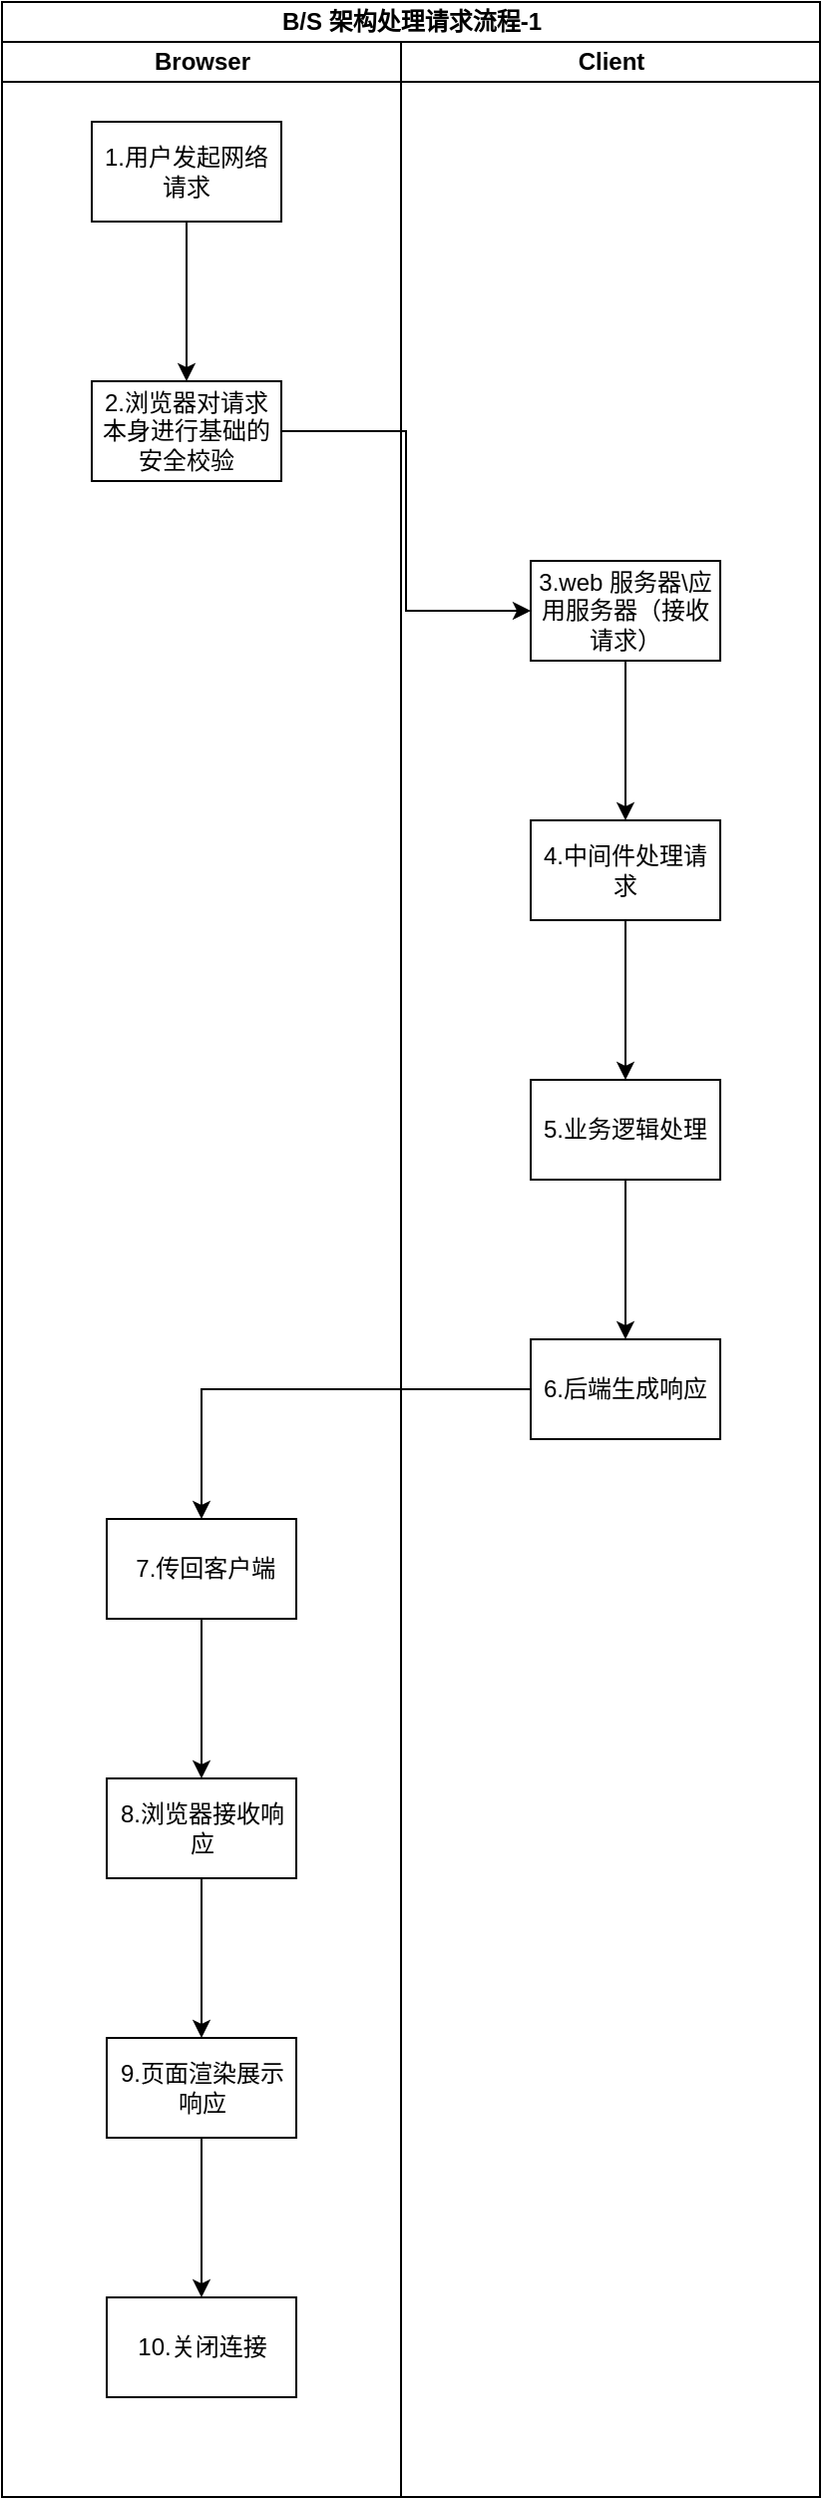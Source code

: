 <mxfile version="22.1.0" type="github">
  <diagram name="第 1 页" id="FAyUFn2e7fBtsLNv__-W">
    <mxGraphModel dx="784" dy="1156" grid="1" gridSize="10" guides="1" tooltips="1" connect="1" arrows="1" fold="1" page="1" pageScale="1" pageWidth="827" pageHeight="1169" math="0" shadow="0">
      <root>
        <mxCell id="0" />
        <mxCell id="1" parent="0" />
        <mxCell id="vWt1AxHRCIkOiTMBFrqf-1" value="&lt;div data-t=&quot;flow&quot; data-processon-v=&quot;{&amp;quot;list&amp;quot;:[{&amp;quot;id&amp;quot;:&amp;quot;FkGOhotNhd171512&amp;quot;,&amp;quot;name&amp;quot;:&amp;quot;verticalPool&amp;quot;,&amp;quot;title&amp;quot;:&amp;quot;泳池(垂直)&amp;quot;,&amp;quot;category&amp;quot;:&amp;quot;lane&amp;quot;,&amp;quot;group&amp;quot;:&amp;quot;XKlkBoxxgi490683&amp;quot;,&amp;quot;groupName&amp;quot;:null,&amp;quot;locked&amp;quot;:false,&amp;quot;link&amp;quot;:&amp;quot;&amp;quot;,&amp;quot;children&amp;quot;:[],&amp;quot;parent&amp;quot;:&amp;quot;&amp;quot;,&amp;quot;resizeDir&amp;quot;:[&amp;quot;l&amp;quot;,&amp;quot;b&amp;quot;,&amp;quot;r&amp;quot;],&amp;quot;attribute&amp;quot;:{&amp;quot;container&amp;quot;:true,&amp;quot;visible&amp;quot;:true,&amp;quot;rotatable&amp;quot;:false,&amp;quot;linkable&amp;quot;:false,&amp;quot;collapsable&amp;quot;:false,&amp;quot;collapsed&amp;quot;:false,&amp;quot;fixedLink&amp;quot;:false,&amp;quot;markerOffset&amp;quot;:5},&amp;quot;dataAttributes&amp;quot;:[],&amp;quot;props&amp;quot;:{&amp;quot;x&amp;quot;:191,&amp;quot;y&amp;quot;:99,&amp;quot;w&amp;quot;:250,&amp;quot;h&amp;quot;:1208,&amp;quot;zindex&amp;quot;:-1,&amp;quot;angle&amp;quot;:0,&amp;quot;height&amp;quot;:[40]},&amp;quot;shapeStyle&amp;quot;:{&amp;quot;alpha&amp;quot;:1},&amp;quot;lineStyle&amp;quot;:{&amp;quot;lineWidth&amp;quot;:1.5},&amp;quot;fillStyle&amp;quot;:{},&amp;quot;theme&amp;quot;:{},&amp;quot;path&amp;quot;:[{&amp;quot;fillStyle&amp;quot;:{&amp;quot;type&amp;quot;:&amp;quot;none&amp;quot;},&amp;quot;lineStyle&amp;quot;:{&amp;quot;lineStyle&amp;quot;:&amp;quot;solid&amp;quot;},&amp;quot;actions&amp;quot;:[{&amp;quot;action&amp;quot;:&amp;quot;move&amp;quot;,&amp;quot;x&amp;quot;:&amp;quot;0&amp;quot;,&amp;quot;y&amp;quot;:&amp;quot;0&amp;quot;},{&amp;quot;action&amp;quot;:&amp;quot;line&amp;quot;,&amp;quot;x&amp;quot;:&amp;quot;w&amp;quot;,&amp;quot;y&amp;quot;:&amp;quot;0&amp;quot;},{&amp;quot;action&amp;quot;:&amp;quot;line&amp;quot;,&amp;quot;x&amp;quot;:&amp;quot;w&amp;quot;,&amp;quot;y&amp;quot;:&amp;quot;h&amp;quot;},{&amp;quot;action&amp;quot;:&amp;quot;line&amp;quot;,&amp;quot;x&amp;quot;:&amp;quot;0&amp;quot;,&amp;quot;y&amp;quot;:&amp;quot;h&amp;quot;},{&amp;quot;action&amp;quot;:&amp;quot;close&amp;quot;}]},{&amp;quot;lineStyle&amp;quot;:{&amp;quot;lineStyle&amp;quot;:&amp;quot;solid&amp;quot;},&amp;quot;actions&amp;quot;:[{&amp;quot;action&amp;quot;:&amp;quot;move&amp;quot;,&amp;quot;x&amp;quot;:0,&amp;quot;y&amp;quot;:0},{&amp;quot;action&amp;quot;:&amp;quot;line&amp;quot;,&amp;quot;x&amp;quot;:&amp;quot;w&amp;quot;,&amp;quot;y&amp;quot;:0},{&amp;quot;action&amp;quot;:&amp;quot;line&amp;quot;,&amp;quot;x&amp;quot;:&amp;quot;w&amp;quot;,&amp;quot;y&amp;quot;:&amp;quot;height[0]&amp;quot;},{&amp;quot;action&amp;quot;:&amp;quot;line&amp;quot;,&amp;quot;x&amp;quot;:0,&amp;quot;y&amp;quot;:&amp;quot;height[0]&amp;quot;},{&amp;quot;action&amp;quot;:&amp;quot;close&amp;quot;}]}],&amp;quot;fontStyle&amp;quot;:{&amp;quot;size&amp;quot;:16},&amp;quot;textBlock&amp;quot;:[{&amp;quot;position&amp;quot;:{&amp;quot;x&amp;quot;:10,&amp;quot;y&amp;quot;:0,&amp;quot;w&amp;quot;:&amp;quot;w-20&amp;quot;,&amp;quot;h&amp;quot;:&amp;quot;height[0]&amp;quot;},&amp;quot;text&amp;quot;:&amp;quot;Browser&amp;quot;}],&amp;quot;anchors&amp;quot;:[]},{&amp;quot;id&amp;quot;:&amp;quot;pvroopLMyv155896&amp;quot;,&amp;quot;name&amp;quot;:&amp;quot;verticalPool&amp;quot;,&amp;quot;title&amp;quot;:&amp;quot;泳池(垂直)&amp;quot;,&amp;quot;category&amp;quot;:&amp;quot;lane&amp;quot;,&amp;quot;group&amp;quot;:&amp;quot;XKlkBoxxgi490683&amp;quot;,&amp;quot;groupName&amp;quot;:null,&amp;quot;locked&amp;quot;:false,&amp;quot;link&amp;quot;:&amp;quot;&amp;quot;,&amp;quot;children&amp;quot;:[],&amp;quot;parent&amp;quot;:&amp;quot;&amp;quot;,&amp;quot;resizeDir&amp;quot;:[&amp;quot;l&amp;quot;,&amp;quot;b&amp;quot;,&amp;quot;r&amp;quot;],&amp;quot;attribute&amp;quot;:{&amp;quot;container&amp;quot;:true,&amp;quot;visible&amp;quot;:true,&amp;quot;rotatable&amp;quot;:false,&amp;quot;linkable&amp;quot;:false,&amp;quot;collapsable&amp;quot;:false,&amp;quot;collapsed&amp;quot;:false,&amp;quot;fixedLink&amp;quot;:false,&amp;quot;markerOffset&amp;quot;:5},&amp;quot;dataAttributes&amp;quot;:[],&amp;quot;props&amp;quot;:{&amp;quot;x&amp;quot;:441,&amp;quot;y&amp;quot;:99,&amp;quot;w&amp;quot;:250,&amp;quot;h&amp;quot;:1208,&amp;quot;zindex&amp;quot;:22,&amp;quot;angle&amp;quot;:0,&amp;quot;height&amp;quot;:[40]},&amp;quot;shapeStyle&amp;quot;:{&amp;quot;alpha&amp;quot;:1},&amp;quot;lineStyle&amp;quot;:{&amp;quot;lineWidth&amp;quot;:1.5},&amp;quot;fillStyle&amp;quot;:{},&amp;quot;theme&amp;quot;:{},&amp;quot;path&amp;quot;:[{&amp;quot;fillStyle&amp;quot;:{&amp;quot;type&amp;quot;:&amp;quot;none&amp;quot;},&amp;quot;lineStyle&amp;quot;:{&amp;quot;lineStyle&amp;quot;:&amp;quot;solid&amp;quot;},&amp;quot;actions&amp;quot;:[{&amp;quot;action&amp;quot;:&amp;quot;move&amp;quot;,&amp;quot;x&amp;quot;:&amp;quot;0&amp;quot;,&amp;quot;y&amp;quot;:&amp;quot;0&amp;quot;},{&amp;quot;action&amp;quot;:&amp;quot;line&amp;quot;,&amp;quot;x&amp;quot;:&amp;quot;w&amp;quot;,&amp;quot;y&amp;quot;:&amp;quot;0&amp;quot;},{&amp;quot;action&amp;quot;:&amp;quot;line&amp;quot;,&amp;quot;x&amp;quot;:&amp;quot;w&amp;quot;,&amp;quot;y&amp;quot;:&amp;quot;h&amp;quot;},{&amp;quot;action&amp;quot;:&amp;quot;line&amp;quot;,&amp;quot;x&amp;quot;:&amp;quot;0&amp;quot;,&amp;quot;y&amp;quot;:&amp;quot;h&amp;quot;},{&amp;quot;action&amp;quot;:&amp;quot;close&amp;quot;}]},{&amp;quot;lineStyle&amp;quot;:{&amp;quot;lineStyle&amp;quot;:&amp;quot;solid&amp;quot;},&amp;quot;actions&amp;quot;:[{&amp;quot;action&amp;quot;:&amp;quot;move&amp;quot;,&amp;quot;x&amp;quot;:0,&amp;quot;y&amp;quot;:0},{&amp;quot;action&amp;quot;:&amp;quot;line&amp;quot;,&amp;quot;x&amp;quot;:&amp;quot;w&amp;quot;,&amp;quot;y&amp;quot;:0},{&amp;quot;action&amp;quot;:&amp;quot;line&amp;quot;,&amp;quot;x&amp;quot;:&amp;quot;w&amp;quot;,&amp;quot;y&amp;quot;:&amp;quot;height[0]&amp;quot;},{&amp;quot;action&amp;quot;:&amp;quot;line&amp;quot;,&amp;quot;x&amp;quot;:0,&amp;quot;y&amp;quot;:&amp;quot;height[0]&amp;quot;},{&amp;quot;action&amp;quot;:&amp;quot;close&amp;quot;}]}],&amp;quot;fontStyle&amp;quot;:{&amp;quot;size&amp;quot;:16},&amp;quot;textBlock&amp;quot;:[{&amp;quot;position&amp;quot;:{&amp;quot;x&amp;quot;:10,&amp;quot;y&amp;quot;:0,&amp;quot;w&amp;quot;:&amp;quot;w-20&amp;quot;,&amp;quot;h&amp;quot;:&amp;quot;height[0]&amp;quot;},&amp;quot;text&amp;quot;:&amp;quot;Server&amp;quot;}],&amp;quot;anchors&amp;quot;:[]}],&amp;quot;client&amp;quot;:&amp;quot;1699689444111qLwxxykDMB661945&amp;quot;}&quot;&gt; &lt;/div&gt;" style="text;whiteSpace=wrap;html=1;" parent="1" vertex="1">
          <mxGeometry x="270" y="120" width="30" height="20" as="geometry" />
        </mxCell>
        <mxCell id="vWt1AxHRCIkOiTMBFrqf-3" value="B/S 架构处理请求流程-1" style="swimlane;childLayout=stackLayout;resizeParent=1;resizeParentMax=0;startSize=20;html=1;" parent="1" vertex="1">
          <mxGeometry x="105" y="120" width="410" height="1250" as="geometry">
            <mxRectangle x="105.0" y="200" width="70" height="30" as="alternateBounds" />
          </mxGeometry>
        </mxCell>
        <mxCell id="vWt1AxHRCIkOiTMBFrqf-4" value="Browser" style="swimlane;startSize=20;html=1;" parent="vWt1AxHRCIkOiTMBFrqf-3" vertex="1">
          <mxGeometry y="20" width="200" height="1230" as="geometry" />
        </mxCell>
        <mxCell id="yihyQql20paWVo90UUa--2" value="" style="edgeStyle=orthogonalEdgeStyle;rounded=0;orthogonalLoop=1;jettySize=auto;html=1;" edge="1" parent="vWt1AxHRCIkOiTMBFrqf-4" source="vWt1AxHRCIkOiTMBFrqf-8" target="yihyQql20paWVo90UUa--1">
          <mxGeometry relative="1" as="geometry" />
        </mxCell>
        <mxCell id="vWt1AxHRCIkOiTMBFrqf-8" value="1.用户发起网络请求" style="rounded=0;whiteSpace=wrap;html=1;" parent="vWt1AxHRCIkOiTMBFrqf-4" vertex="1">
          <mxGeometry x="45" y="40" width="95" height="50" as="geometry" />
        </mxCell>
        <mxCell id="vWt1AxHRCIkOiTMBFrqf-24" value="" style="edgeStyle=orthogonalEdgeStyle;rounded=0;orthogonalLoop=1;jettySize=auto;html=1;" parent="vWt1AxHRCIkOiTMBFrqf-4" source="vWt1AxHRCIkOiTMBFrqf-21" target="vWt1AxHRCIkOiTMBFrqf-23" edge="1">
          <mxGeometry relative="1" as="geometry" />
        </mxCell>
        <mxCell id="vWt1AxHRCIkOiTMBFrqf-21" value="&amp;nbsp;7.传回客户端" style="rounded=0;whiteSpace=wrap;html=1;" parent="vWt1AxHRCIkOiTMBFrqf-4" vertex="1">
          <mxGeometry x="52.5" y="740" width="95" height="50" as="geometry" />
        </mxCell>
        <mxCell id="vWt1AxHRCIkOiTMBFrqf-26" value="" style="edgeStyle=orthogonalEdgeStyle;rounded=0;orthogonalLoop=1;jettySize=auto;html=1;" parent="vWt1AxHRCIkOiTMBFrqf-4" source="vWt1AxHRCIkOiTMBFrqf-23" target="vWt1AxHRCIkOiTMBFrqf-25" edge="1">
          <mxGeometry relative="1" as="geometry" />
        </mxCell>
        <mxCell id="vWt1AxHRCIkOiTMBFrqf-23" value="8.浏览器接收响应" style="rounded=0;whiteSpace=wrap;html=1;" parent="vWt1AxHRCIkOiTMBFrqf-4" vertex="1">
          <mxGeometry x="52.5" y="870" width="95" height="50" as="geometry" />
        </mxCell>
        <mxCell id="vWt1AxHRCIkOiTMBFrqf-28" value="" style="edgeStyle=orthogonalEdgeStyle;rounded=0;orthogonalLoop=1;jettySize=auto;html=1;" parent="vWt1AxHRCIkOiTMBFrqf-4" source="vWt1AxHRCIkOiTMBFrqf-25" target="vWt1AxHRCIkOiTMBFrqf-27" edge="1">
          <mxGeometry relative="1" as="geometry" />
        </mxCell>
        <mxCell id="vWt1AxHRCIkOiTMBFrqf-25" value="9.页面渲染展示响应" style="rounded=0;whiteSpace=wrap;html=1;" parent="vWt1AxHRCIkOiTMBFrqf-4" vertex="1">
          <mxGeometry x="52.5" y="1000" width="95" height="50" as="geometry" />
        </mxCell>
        <mxCell id="vWt1AxHRCIkOiTMBFrqf-27" value="10.关闭连接" style="rounded=0;whiteSpace=wrap;html=1;" parent="vWt1AxHRCIkOiTMBFrqf-4" vertex="1">
          <mxGeometry x="52.5" y="1130" width="95" height="50" as="geometry" />
        </mxCell>
        <mxCell id="yihyQql20paWVo90UUa--1" value="2.浏览器对请求本身进行基础的 安全校验" style="rounded=0;whiteSpace=wrap;html=1;" vertex="1" parent="vWt1AxHRCIkOiTMBFrqf-4">
          <mxGeometry x="45" y="170" width="95" height="50" as="geometry" />
        </mxCell>
        <mxCell id="vWt1AxHRCIkOiTMBFrqf-5" value="Client" style="swimlane;startSize=20;html=1;" parent="vWt1AxHRCIkOiTMBFrqf-3" vertex="1">
          <mxGeometry x="200" y="20" width="210" height="1230" as="geometry" />
        </mxCell>
        <mxCell id="vWt1AxHRCIkOiTMBFrqf-14" value="" style="edgeStyle=orthogonalEdgeStyle;rounded=0;orthogonalLoop=1;jettySize=auto;html=1;" parent="vWt1AxHRCIkOiTMBFrqf-5" source="vWt1AxHRCIkOiTMBFrqf-9" target="vWt1AxHRCIkOiTMBFrqf-13" edge="1">
          <mxGeometry relative="1" as="geometry" />
        </mxCell>
        <mxCell id="vWt1AxHRCIkOiTMBFrqf-9" value="3.web 服务器\应用服务器（接收请求）" style="rounded=0;whiteSpace=wrap;html=1;" parent="vWt1AxHRCIkOiTMBFrqf-5" vertex="1">
          <mxGeometry x="65" y="260" width="95" height="50" as="geometry" />
        </mxCell>
        <mxCell id="vWt1AxHRCIkOiTMBFrqf-18" value="" style="edgeStyle=orthogonalEdgeStyle;rounded=0;orthogonalLoop=1;jettySize=auto;html=1;" parent="vWt1AxHRCIkOiTMBFrqf-5" source="vWt1AxHRCIkOiTMBFrqf-13" target="vWt1AxHRCIkOiTMBFrqf-17" edge="1">
          <mxGeometry relative="1" as="geometry" />
        </mxCell>
        <mxCell id="vWt1AxHRCIkOiTMBFrqf-13" value="4.中间件处理请求" style="rounded=0;whiteSpace=wrap;html=1;" parent="vWt1AxHRCIkOiTMBFrqf-5" vertex="1">
          <mxGeometry x="65" y="390" width="95" height="50" as="geometry" />
        </mxCell>
        <mxCell id="vWt1AxHRCIkOiTMBFrqf-20" value="" style="edgeStyle=orthogonalEdgeStyle;rounded=0;orthogonalLoop=1;jettySize=auto;html=1;" parent="vWt1AxHRCIkOiTMBFrqf-5" source="vWt1AxHRCIkOiTMBFrqf-17" target="vWt1AxHRCIkOiTMBFrqf-19" edge="1">
          <mxGeometry relative="1" as="geometry" />
        </mxCell>
        <mxCell id="vWt1AxHRCIkOiTMBFrqf-17" value="5.业务逻辑处理" style="rounded=0;whiteSpace=wrap;html=1;" parent="vWt1AxHRCIkOiTMBFrqf-5" vertex="1">
          <mxGeometry x="65" y="520" width="95" height="50" as="geometry" />
        </mxCell>
        <mxCell id="vWt1AxHRCIkOiTMBFrqf-19" value="6.后端生成响应" style="rounded=0;whiteSpace=wrap;html=1;" parent="vWt1AxHRCIkOiTMBFrqf-5" vertex="1">
          <mxGeometry x="65" y="650" width="95" height="50" as="geometry" />
        </mxCell>
        <mxCell id="vWt1AxHRCIkOiTMBFrqf-22" value="" style="edgeStyle=orthogonalEdgeStyle;rounded=0;orthogonalLoop=1;jettySize=auto;html=1;" parent="vWt1AxHRCIkOiTMBFrqf-3" source="vWt1AxHRCIkOiTMBFrqf-19" target="vWt1AxHRCIkOiTMBFrqf-21" edge="1">
          <mxGeometry relative="1" as="geometry" />
        </mxCell>
        <mxCell id="yihyQql20paWVo90UUa--6" value="" style="edgeStyle=orthogonalEdgeStyle;rounded=0;orthogonalLoop=1;jettySize=auto;html=1;entryX=0;entryY=0.5;entryDx=0;entryDy=0;" edge="1" parent="vWt1AxHRCIkOiTMBFrqf-3" source="yihyQql20paWVo90UUa--1" target="vWt1AxHRCIkOiTMBFrqf-9">
          <mxGeometry relative="1" as="geometry">
            <mxPoint x="92.5" y="320" as="targetPoint" />
          </mxGeometry>
        </mxCell>
      </root>
    </mxGraphModel>
  </diagram>
</mxfile>
